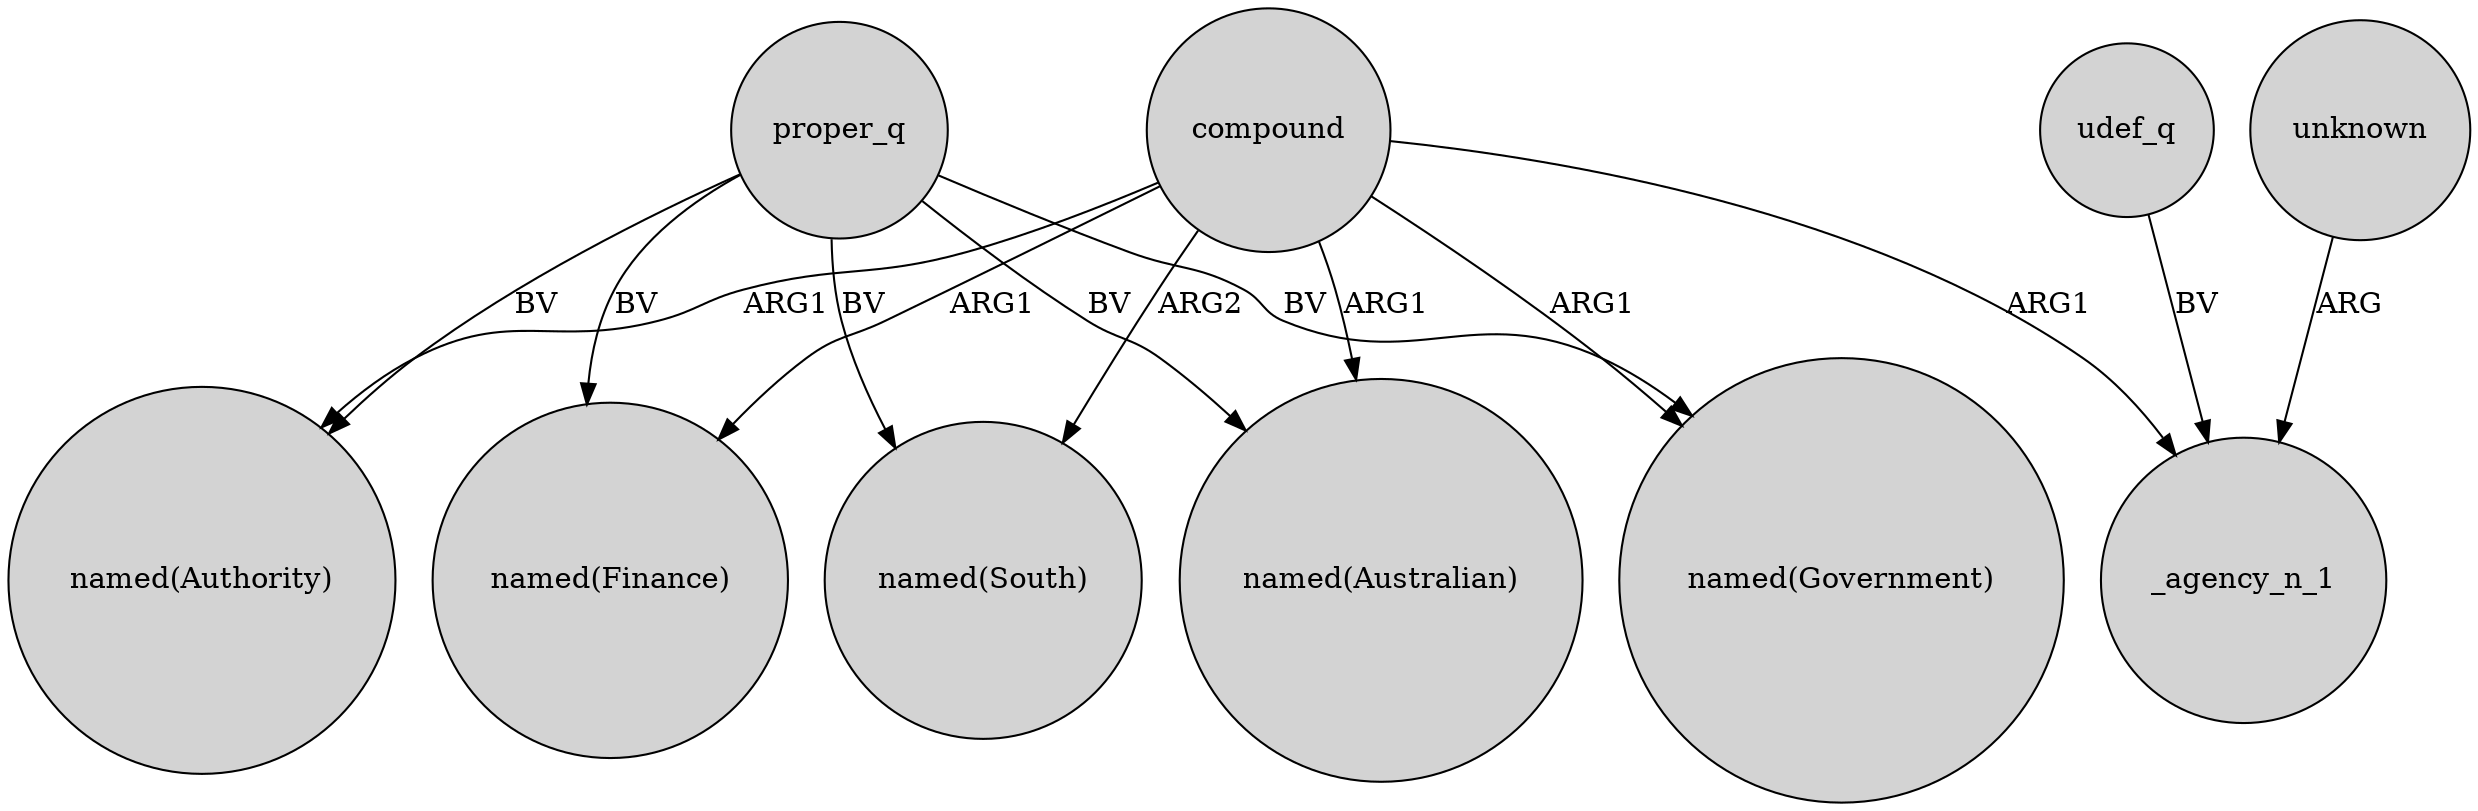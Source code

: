 digraph {
	node [shape=circle style=filled]
	compound -> "named(Finance)" [label=ARG1]
	compound -> "named(South)" [label=ARG2]
	compound -> _agency_n_1 [label=ARG1]
	proper_q -> "named(Authority)" [label=BV]
	compound -> "named(Authority)" [label=ARG1]
	proper_q -> "named(Government)" [label=BV]
	compound -> "named(Government)" [label=ARG1]
	compound -> "named(Australian)" [label=ARG1]
	proper_q -> "named(Finance)" [label=BV]
	proper_q -> "named(South)" [label=BV]
	proper_q -> "named(Australian)" [label=BV]
	udef_q -> _agency_n_1 [label=BV]
	unknown -> _agency_n_1 [label=ARG]
}
